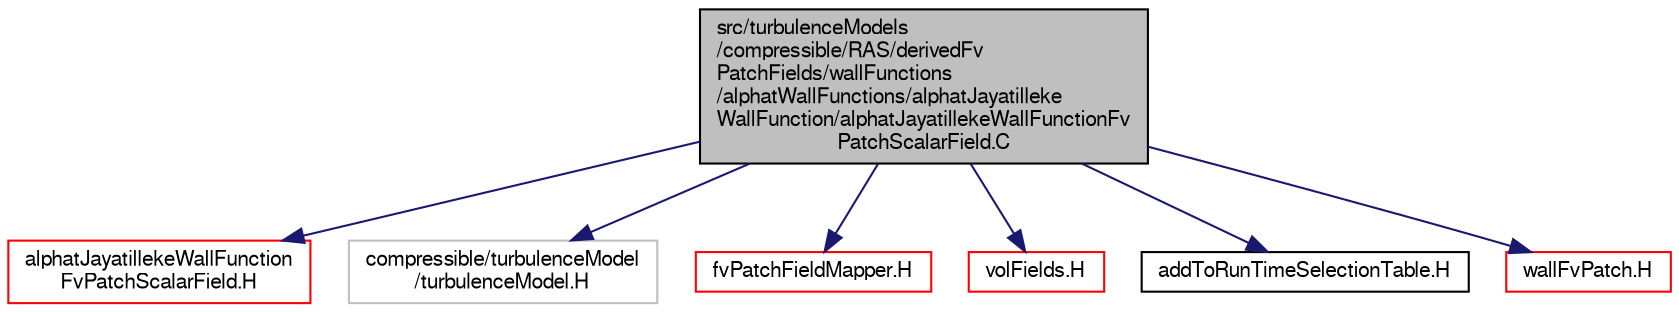 digraph "src/turbulenceModels/compressible/RAS/derivedFvPatchFields/wallFunctions/alphatWallFunctions/alphatJayatillekeWallFunction/alphatJayatillekeWallFunctionFvPatchScalarField.C"
{
  bgcolor="transparent";
  edge [fontname="FreeSans",fontsize="10",labelfontname="FreeSans",labelfontsize="10"];
  node [fontname="FreeSans",fontsize="10",shape=record];
  Node0 [label="src/turbulenceModels\l/compressible/RAS/derivedFv\lPatchFields/wallFunctions\l/alphatWallFunctions/alphatJayatilleke\lWallFunction/alphatJayatillekeWallFunctionFv\lPatchScalarField.C",height=0.2,width=0.4,color="black", fillcolor="grey75", style="filled", fontcolor="black"];
  Node0 -> Node1 [color="midnightblue",fontsize="10",style="solid",fontname="FreeSans"];
  Node1 [label="alphatJayatillekeWallFunction\lFvPatchScalarField.H",height=0.2,width=0.4,color="red",URL="$a39971.html"];
  Node0 -> Node190 [color="midnightblue",fontsize="10",style="solid",fontname="FreeSans"];
  Node190 [label="compressible/turbulenceModel\l/turbulenceModel.H",height=0.2,width=0.4,color="grey75"];
  Node0 -> Node191 [color="midnightblue",fontsize="10",style="solid",fontname="FreeSans"];
  Node191 [label="fvPatchFieldMapper.H",height=0.2,width=0.4,color="red",URL="$a02468.html"];
  Node0 -> Node192 [color="midnightblue",fontsize="10",style="solid",fontname="FreeSans"];
  Node192 [label="volFields.H",height=0.2,width=0.4,color="red",URL="$a02750.html"];
  Node0 -> Node305 [color="midnightblue",fontsize="10",style="solid",fontname="FreeSans"];
  Node305 [label="addToRunTimeSelectionTable.H",height=0.2,width=0.4,color="black",URL="$a09263.html",tooltip="Macros for easy insertion into run-time selection tables. "];
  Node0 -> Node306 [color="midnightblue",fontsize="10",style="solid",fontname="FreeSans"];
  Node306 [label="wallFvPatch.H",height=0.2,width=0.4,color="red",URL="$a03680.html"];
}
